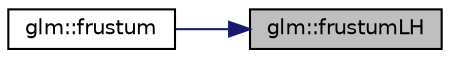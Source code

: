 digraph "glm::frustumLH"
{
 // LATEX_PDF_SIZE
  edge [fontname="Helvetica",fontsize="10",labelfontname="Helvetica",labelfontsize="10"];
  node [fontname="Helvetica",fontsize="10",shape=record];
  rankdir="RL";
  Node1 [label="glm::frustumLH",height=0.2,width=0.4,color="black", fillcolor="grey75", style="filled", fontcolor="black",tooltip=" "];
  Node1 -> Node2 [dir="back",color="midnightblue",fontsize="10",style="solid",fontname="Helvetica"];
  Node2 [label="glm::frustum",height=0.2,width=0.4,color="black", fillcolor="white", style="filled",URL="$group__gtc__matrix__transform.html#gada6deb989d4b553fe0f7e3279f3afae1",tooltip=" "];
}
